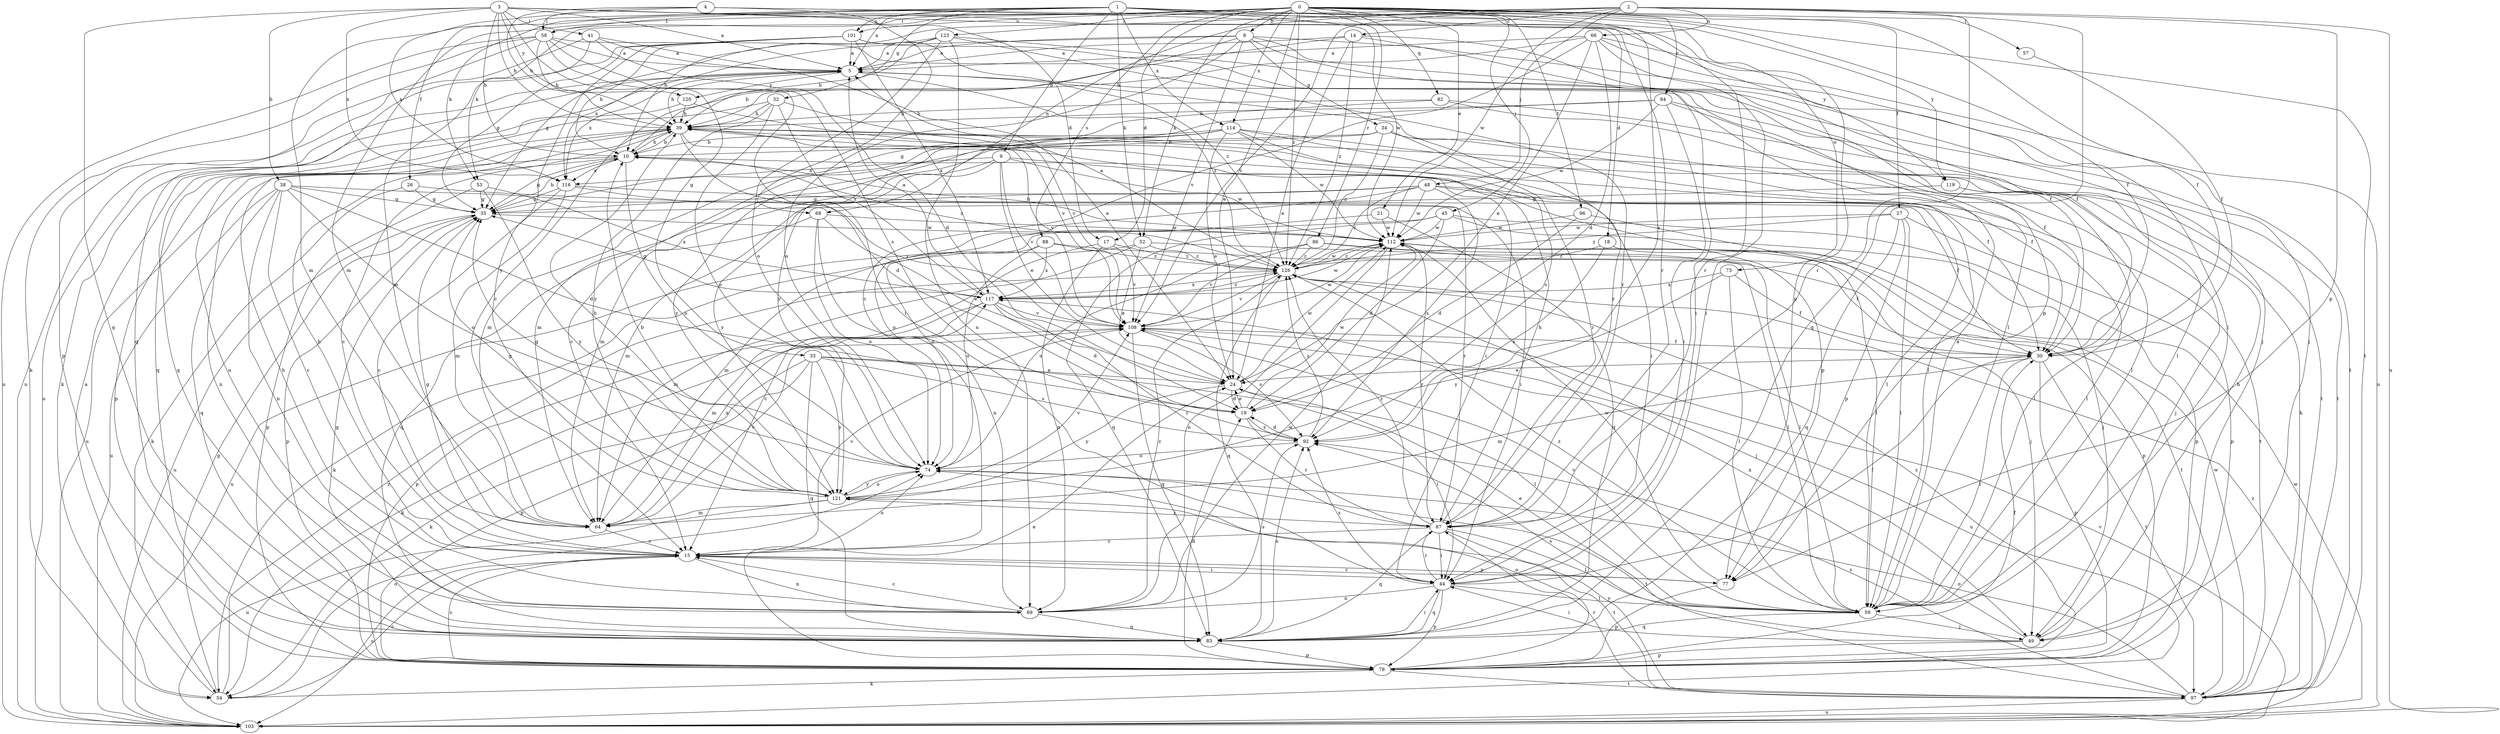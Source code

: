 strict digraph  {
0;
1;
2;
3;
4;
5;
8;
9;
10;
14;
15;
17;
18;
19;
21;
24;
26;
27;
30;
32;
33;
34;
35;
38;
39;
41;
44;
45;
48;
49;
52;
53;
54;
57;
58;
59;
64;
66;
68;
69;
73;
74;
77;
78;
82;
83;
84;
86;
87;
88;
92;
96;
97;
101;
103;
108;
112;
114;
116;
117;
119;
120;
121;
123;
126;
0 -> 8  [label=b];
0 -> 17  [label=d];
0 -> 21  [label=e];
0 -> 24  [label=e];
0 -> 26  [label=f];
0 -> 27  [label=f];
0 -> 30  [label=f];
0 -> 45  [label=j];
0 -> 52  [label=k];
0 -> 57  [label=l];
0 -> 58  [label=l];
0 -> 64  [label=m];
0 -> 82  [label=q];
0 -> 84  [label=r];
0 -> 86  [label=r];
0 -> 88  [label=s];
0 -> 92  [label=s];
0 -> 96  [label=t];
0 -> 101  [label=u];
0 -> 114  [label=x];
0 -> 123  [label=z];
0 -> 126  [label=z];
1 -> 5  [label=a];
1 -> 9  [label=b];
1 -> 30  [label=f];
1 -> 32  [label=g];
1 -> 52  [label=k];
1 -> 53  [label=k];
1 -> 58  [label=l];
1 -> 64  [label=m];
1 -> 73  [label=o];
1 -> 87  [label=r];
1 -> 97  [label=t];
1 -> 101  [label=u];
1 -> 112  [label=w];
1 -> 114  [label=x];
1 -> 119  [label=y];
2 -> 10  [label=b];
2 -> 14  [label=c];
2 -> 48  [label=j];
2 -> 53  [label=k];
2 -> 66  [label=n];
2 -> 68  [label=n];
2 -> 77  [label=p];
2 -> 83  [label=q];
2 -> 87  [label=r];
2 -> 103  [label=u];
2 -> 108  [label=v];
2 -> 112  [label=w];
3 -> 5  [label=a];
3 -> 10  [label=b];
3 -> 17  [label=d];
3 -> 18  [label=d];
3 -> 33  [label=g];
3 -> 38  [label=h];
3 -> 39  [label=h];
3 -> 41  [label=i];
3 -> 83  [label=q];
3 -> 116  [label=x];
3 -> 119  [label=y];
3 -> 120  [label=y];
4 -> 39  [label=h];
4 -> 58  [label=l];
4 -> 68  [label=n];
4 -> 77  [label=p];
4 -> 87  [label=r];
4 -> 116  [label=x];
5 -> 39  [label=h];
5 -> 54  [label=k];
5 -> 87  [label=r];
5 -> 103  [label=u];
5 -> 116  [label=x];
5 -> 120  [label=y];
5 -> 126  [label=z];
8 -> 5  [label=a];
8 -> 10  [label=b];
8 -> 34  [label=g];
8 -> 49  [label=j];
8 -> 74  [label=o];
8 -> 77  [label=p];
8 -> 97  [label=t];
8 -> 108  [label=v];
8 -> 116  [label=x];
9 -> 24  [label=e];
9 -> 64  [label=m];
9 -> 77  [label=p];
9 -> 108  [label=v];
9 -> 112  [label=w];
9 -> 116  [label=x];
9 -> 121  [label=y];
10 -> 35  [label=g];
10 -> 39  [label=h];
10 -> 59  [label=l];
10 -> 69  [label=n];
10 -> 74  [label=o];
10 -> 103  [label=u];
10 -> 116  [label=x];
10 -> 126  [label=z];
14 -> 5  [label=a];
14 -> 15  [label=c];
14 -> 24  [label=e];
14 -> 30  [label=f];
14 -> 44  [label=i];
14 -> 126  [label=z];
15 -> 35  [label=g];
15 -> 39  [label=h];
15 -> 44  [label=i];
15 -> 69  [label=n];
15 -> 74  [label=o];
15 -> 77  [label=p];
15 -> 103  [label=u];
15 -> 108  [label=v];
17 -> 15  [label=c];
17 -> 69  [label=n];
17 -> 108  [label=v];
17 -> 126  [label=z];
18 -> 92  [label=s];
18 -> 97  [label=t];
18 -> 126  [label=z];
19 -> 24  [label=e];
19 -> 87  [label=r];
19 -> 92  [label=s];
19 -> 112  [label=w];
21 -> 74  [label=o];
21 -> 83  [label=q];
21 -> 112  [label=w];
24 -> 19  [label=d];
24 -> 44  [label=i];
24 -> 112  [label=w];
24 -> 121  [label=y];
26 -> 35  [label=g];
26 -> 44  [label=i];
26 -> 54  [label=k];
27 -> 59  [label=l];
27 -> 77  [label=p];
27 -> 78  [label=p];
27 -> 83  [label=q];
27 -> 112  [label=w];
27 -> 126  [label=z];
30 -> 24  [label=e];
30 -> 59  [label=l];
30 -> 64  [label=m];
30 -> 78  [label=p];
30 -> 97  [label=t];
32 -> 39  [label=h];
32 -> 74  [label=o];
32 -> 83  [label=q];
32 -> 108  [label=v];
32 -> 117  [label=x];
32 -> 121  [label=y];
33 -> 24  [label=e];
33 -> 54  [label=k];
33 -> 59  [label=l];
33 -> 78  [label=p];
33 -> 83  [label=q];
33 -> 92  [label=s];
33 -> 121  [label=y];
34 -> 10  [label=b];
34 -> 30  [label=f];
34 -> 59  [label=l];
34 -> 64  [label=m];
34 -> 87  [label=r];
34 -> 126  [label=z];
35 -> 10  [label=b];
35 -> 78  [label=p];
35 -> 103  [label=u];
35 -> 112  [label=w];
38 -> 15  [label=c];
38 -> 19  [label=d];
38 -> 35  [label=g];
38 -> 69  [label=n];
38 -> 74  [label=o];
38 -> 83  [label=q];
38 -> 103  [label=u];
38 -> 108  [label=v];
39 -> 10  [label=b];
39 -> 15  [label=c];
39 -> 19  [label=d];
39 -> 30  [label=f];
39 -> 44  [label=i];
39 -> 69  [label=n];
39 -> 78  [label=p];
39 -> 108  [label=v];
41 -> 5  [label=a];
41 -> 19  [label=d];
41 -> 24  [label=e];
41 -> 64  [label=m];
41 -> 103  [label=u];
44 -> 30  [label=f];
44 -> 59  [label=l];
44 -> 69  [label=n];
44 -> 78  [label=p];
44 -> 83  [label=q];
44 -> 87  [label=r];
44 -> 92  [label=s];
45 -> 19  [label=d];
45 -> 49  [label=j];
45 -> 64  [label=m];
45 -> 78  [label=p];
45 -> 83  [label=q];
45 -> 112  [label=w];
48 -> 35  [label=g];
48 -> 59  [label=l];
48 -> 64  [label=m];
48 -> 74  [label=o];
48 -> 92  [label=s];
48 -> 97  [label=t];
48 -> 112  [label=w];
48 -> 126  [label=z];
49 -> 39  [label=h];
49 -> 44  [label=i];
49 -> 78  [label=p];
49 -> 92  [label=s];
49 -> 117  [label=x];
52 -> 24  [label=e];
52 -> 49  [label=j];
52 -> 64  [label=m];
52 -> 103  [label=u];
52 -> 126  [label=z];
53 -> 35  [label=g];
53 -> 78  [label=p];
53 -> 117  [label=x];
53 -> 121  [label=y];
54 -> 5  [label=a];
54 -> 15  [label=c];
54 -> 35  [label=g];
54 -> 74  [label=o];
54 -> 126  [label=z];
57 -> 30  [label=f];
58 -> 5  [label=a];
58 -> 39  [label=h];
58 -> 44  [label=i];
58 -> 54  [label=k];
58 -> 59  [label=l];
58 -> 78  [label=p];
58 -> 92  [label=s];
58 -> 103  [label=u];
59 -> 5  [label=a];
59 -> 24  [label=e];
59 -> 49  [label=j];
59 -> 83  [label=q];
59 -> 108  [label=v];
59 -> 126  [label=z];
64 -> 15  [label=c];
64 -> 108  [label=v];
64 -> 117  [label=x];
66 -> 5  [label=a];
66 -> 15  [label=c];
66 -> 19  [label=d];
66 -> 24  [label=e];
66 -> 39  [label=h];
66 -> 44  [label=i];
66 -> 59  [label=l];
66 -> 103  [label=u];
68 -> 24  [label=e];
68 -> 69  [label=n];
68 -> 74  [label=o];
68 -> 83  [label=q];
68 -> 112  [label=w];
69 -> 15  [label=c];
69 -> 39  [label=h];
69 -> 83  [label=q];
69 -> 92  [label=s];
69 -> 112  [label=w];
69 -> 126  [label=z];
73 -> 30  [label=f];
73 -> 59  [label=l];
73 -> 117  [label=x];
73 -> 121  [label=y];
74 -> 35  [label=g];
74 -> 97  [label=t];
74 -> 121  [label=y];
77 -> 15  [label=c];
77 -> 78  [label=p];
77 -> 112  [label=w];
78 -> 15  [label=c];
78 -> 19  [label=d];
78 -> 24  [label=e];
78 -> 30  [label=f];
78 -> 54  [label=k];
78 -> 74  [label=o];
78 -> 97  [label=t];
78 -> 126  [label=z];
82 -> 39  [label=h];
82 -> 59  [label=l];
82 -> 97  [label=t];
82 -> 121  [label=y];
83 -> 35  [label=g];
83 -> 44  [label=i];
83 -> 78  [label=p];
83 -> 92  [label=s];
84 -> 30  [label=f];
84 -> 35  [label=g];
84 -> 39  [label=h];
84 -> 44  [label=i];
84 -> 97  [label=t];
84 -> 112  [label=w];
86 -> 30  [label=f];
86 -> 59  [label=l];
86 -> 74  [label=o];
86 -> 108  [label=v];
86 -> 126  [label=z];
87 -> 15  [label=c];
87 -> 39  [label=h];
87 -> 44  [label=i];
87 -> 59  [label=l];
87 -> 83  [label=q];
87 -> 97  [label=t];
87 -> 126  [label=z];
88 -> 54  [label=k];
88 -> 59  [label=l];
88 -> 74  [label=o];
88 -> 117  [label=x];
88 -> 126  [label=z];
92 -> 19  [label=d];
92 -> 74  [label=o];
92 -> 126  [label=z];
96 -> 19  [label=d];
96 -> 59  [label=l];
96 -> 112  [label=w];
97 -> 39  [label=h];
97 -> 74  [label=o];
97 -> 87  [label=r];
97 -> 92  [label=s];
97 -> 103  [label=u];
97 -> 112  [label=w];
97 -> 121  [label=y];
101 -> 5  [label=a];
101 -> 10  [label=b];
101 -> 30  [label=f];
101 -> 35  [label=g];
101 -> 83  [label=q];
101 -> 117  [label=x];
101 -> 121  [label=y];
101 -> 126  [label=z];
103 -> 108  [label=v];
103 -> 112  [label=w];
103 -> 126  [label=z];
108 -> 30  [label=f];
108 -> 54  [label=k];
108 -> 83  [label=q];
108 -> 92  [label=s];
108 -> 103  [label=u];
108 -> 112  [label=w];
112 -> 10  [label=b];
112 -> 69  [label=n];
112 -> 78  [label=p];
112 -> 87  [label=r];
112 -> 126  [label=z];
114 -> 10  [label=b];
114 -> 15  [label=c];
114 -> 24  [label=e];
114 -> 44  [label=i];
114 -> 59  [label=l];
114 -> 64  [label=m];
114 -> 92  [label=s];
114 -> 112  [label=w];
114 -> 121  [label=y];
116 -> 15  [label=c];
116 -> 30  [label=f];
116 -> 35  [label=g];
116 -> 64  [label=m];
116 -> 87  [label=r];
117 -> 5  [label=a];
117 -> 19  [label=d];
117 -> 35  [label=g];
117 -> 64  [label=m];
117 -> 78  [label=p];
117 -> 87  [label=r];
117 -> 108  [label=v];
117 -> 112  [label=w];
117 -> 126  [label=z];
119 -> 35  [label=g];
119 -> 49  [label=j];
119 -> 59  [label=l];
120 -> 39  [label=h];
120 -> 83  [label=q];
120 -> 108  [label=v];
121 -> 10  [label=b];
121 -> 35  [label=g];
121 -> 39  [label=h];
121 -> 64  [label=m];
121 -> 74  [label=o];
121 -> 87  [label=r];
121 -> 103  [label=u];
121 -> 108  [label=v];
123 -> 5  [label=a];
123 -> 35  [label=g];
123 -> 39  [label=h];
123 -> 49  [label=j];
123 -> 69  [label=n];
123 -> 74  [label=o];
123 -> 87  [label=r];
126 -> 5  [label=a];
126 -> 49  [label=j];
126 -> 83  [label=q];
126 -> 108  [label=v];
126 -> 112  [label=w];
126 -> 117  [label=x];
}
